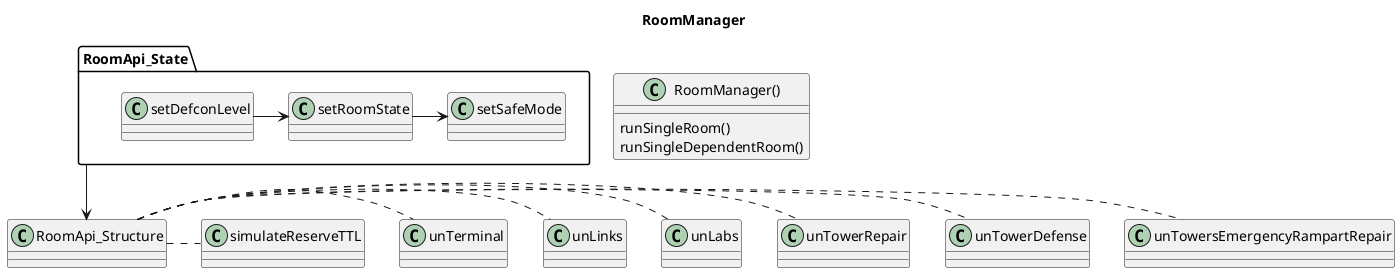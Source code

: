 @startuml RoomManager.png
title RoomManager
class RoomManager(){
    runSingleRoom()
    runSingleDependentRoom()
}
RoomApi_State.setDefconLevel -> RoomApi_State.setRoomState
RoomApi_State.setRoomState -> RoomApi_State.setSafeMode
RoomApi_Structure.runTowersEmergencyRampartRepair
RoomApi_Structure.runTowerDefense
RoomApi_Structure.runTowerRepair
RoomApi_State -down-> RoomApi_Structure
RoomApi_Structure.runLabs
RoomApi_Structure.runLinks
RoomApi_Structure.runTerminal
RoomApi_Structure.simulateReserveTTL
@enduml
